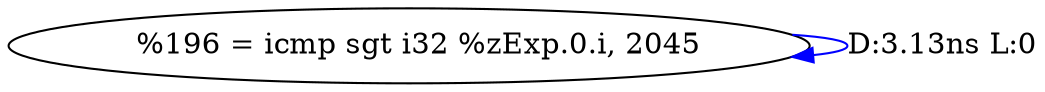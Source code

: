 digraph {
Node0x3868830[label="  %196 = icmp sgt i32 %zExp.0.i, 2045"];
Node0x3868830 -> Node0x3868830[label="D:3.13ns L:0",color=blue];
}
